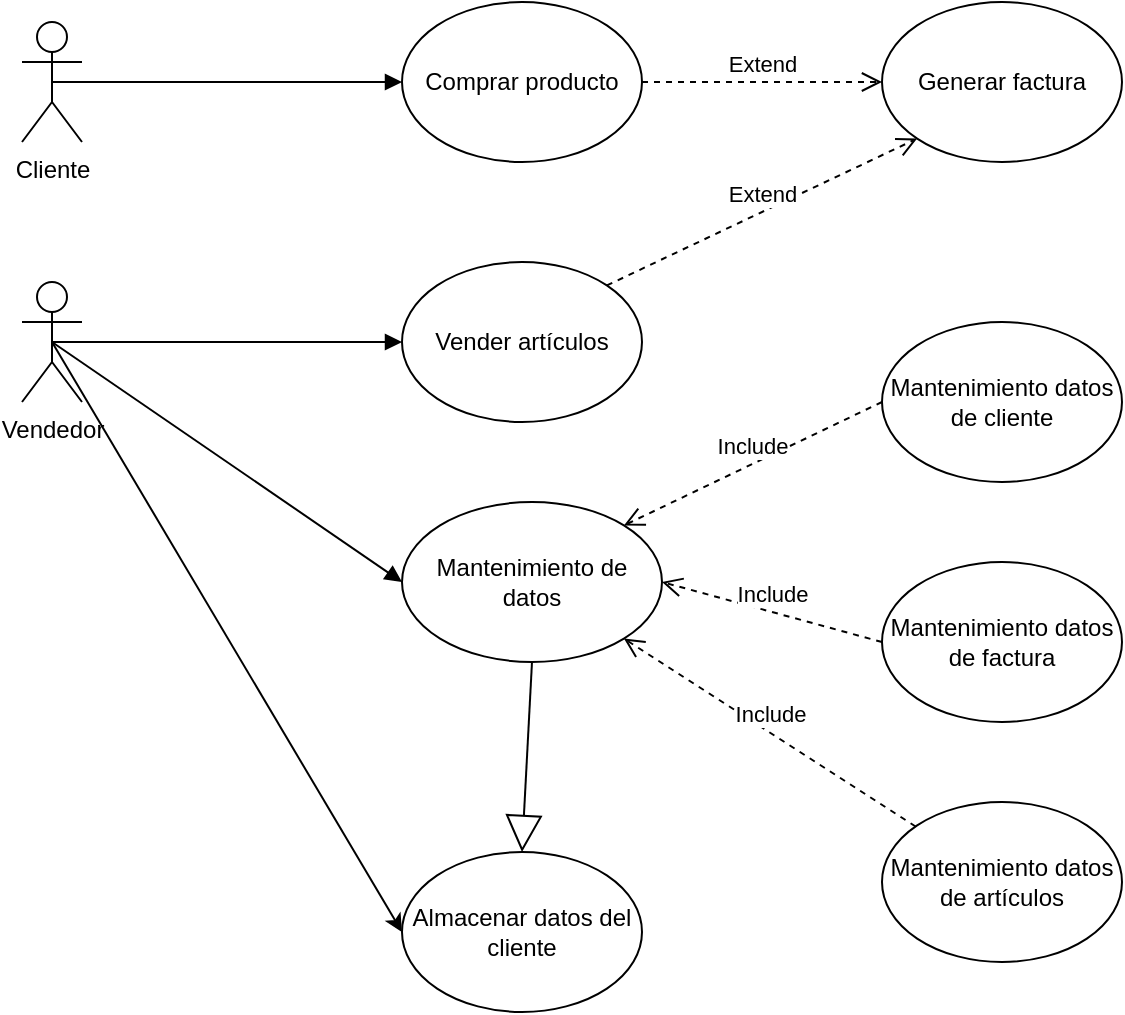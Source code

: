 <mxfile version="16.5.1" type="device"><diagram id="C5RBs43oDa-KdzZeNtuy" name="Page-1"><mxGraphModel dx="1085" dy="691" grid="1" gridSize="10" guides="1" tooltips="1" connect="1" arrows="1" fold="1" page="1" pageScale="1" pageWidth="827" pageHeight="1169" math="0" shadow="0"><root><mxCell id="WIyWlLk6GJQsqaUBKTNV-0"/><mxCell id="WIyWlLk6GJQsqaUBKTNV-1" parent="WIyWlLk6GJQsqaUBKTNV-0"/><mxCell id="ovyEKaAE06Ho5VB1n2_F-0" value="Cliente" style="shape=umlActor;verticalLabelPosition=bottom;verticalAlign=top;html=1;outlineConnect=0;" vertex="1" parent="WIyWlLk6GJQsqaUBKTNV-1"><mxGeometry x="80" y="90" width="30" height="60" as="geometry"/></mxCell><mxCell id="ovyEKaAE06Ho5VB1n2_F-1" value="Vendedor" style="shape=umlActor;verticalLabelPosition=bottom;verticalAlign=top;html=1;outlineConnect=0;" vertex="1" parent="WIyWlLk6GJQsqaUBKTNV-1"><mxGeometry x="80" y="220" width="30" height="60" as="geometry"/></mxCell><mxCell id="ovyEKaAE06Ho5VB1n2_F-2" value="Vender artículos" style="ellipse;whiteSpace=wrap;html=1;" vertex="1" parent="WIyWlLk6GJQsqaUBKTNV-1"><mxGeometry x="270" y="210" width="120" height="80" as="geometry"/></mxCell><mxCell id="ovyEKaAE06Ho5VB1n2_F-9" value="Comprar producto" style="ellipse;whiteSpace=wrap;html=1;" vertex="1" parent="WIyWlLk6GJQsqaUBKTNV-1"><mxGeometry x="270" y="80" width="120" height="80" as="geometry"/></mxCell><mxCell id="ovyEKaAE06Ho5VB1n2_F-11" value="" style="html=1;verticalAlign=bottom;endArrow=block;rounded=0;entryX=0;entryY=0.5;entryDx=0;entryDy=0;exitX=0.5;exitY=0.5;exitDx=0;exitDy=0;exitPerimeter=0;" edge="1" parent="WIyWlLk6GJQsqaUBKTNV-1" source="ovyEKaAE06Ho5VB1n2_F-1" target="ovyEKaAE06Ho5VB1n2_F-2"><mxGeometry width="80" relative="1" as="geometry"><mxPoint x="390" y="330" as="sourcePoint"/><mxPoint x="470" y="330" as="targetPoint"/></mxGeometry></mxCell><mxCell id="ovyEKaAE06Ho5VB1n2_F-12" value="" style="html=1;verticalAlign=bottom;endArrow=block;rounded=0;exitX=0.5;exitY=0.5;exitDx=0;exitDy=0;exitPerimeter=0;entryX=0;entryY=0.5;entryDx=0;entryDy=0;" edge="1" parent="WIyWlLk6GJQsqaUBKTNV-1" source="ovyEKaAE06Ho5VB1n2_F-0" target="ovyEKaAE06Ho5VB1n2_F-9"><mxGeometry width="80" relative="1" as="geometry"><mxPoint x="140" y="119.38" as="sourcePoint"/><mxPoint x="270" y="119" as="targetPoint"/></mxGeometry></mxCell><mxCell id="ovyEKaAE06Ho5VB1n2_F-13" value="Almacenar datos del cliente" style="ellipse;whiteSpace=wrap;html=1;" vertex="1" parent="WIyWlLk6GJQsqaUBKTNV-1"><mxGeometry x="270" y="505" width="120" height="80" as="geometry"/></mxCell><mxCell id="ovyEKaAE06Ho5VB1n2_F-14" value="" style="endArrow=classic;html=1;rounded=0;entryX=0;entryY=0.5;entryDx=0;entryDy=0;exitX=0.5;exitY=0.5;exitDx=0;exitDy=0;exitPerimeter=0;" edge="1" parent="WIyWlLk6GJQsqaUBKTNV-1" source="ovyEKaAE06Ho5VB1n2_F-1" target="ovyEKaAE06Ho5VB1n2_F-13"><mxGeometry width="50" height="50" relative="1" as="geometry"><mxPoint x="400" y="350" as="sourcePoint"/><mxPoint x="450" y="300" as="targetPoint"/></mxGeometry></mxCell><mxCell id="ovyEKaAE06Ho5VB1n2_F-15" value="Generar factura" style="ellipse;whiteSpace=wrap;html=1;" vertex="1" parent="WIyWlLk6GJQsqaUBKTNV-1"><mxGeometry x="510" y="80" width="120" height="80" as="geometry"/></mxCell><mxCell id="ovyEKaAE06Ho5VB1n2_F-17" value="Extend" style="html=1;verticalAlign=bottom;endArrow=open;dashed=1;endSize=8;rounded=0;entryX=0;entryY=0.5;entryDx=0;entryDy=0;exitX=1;exitY=0.5;exitDx=0;exitDy=0;" edge="1" parent="WIyWlLk6GJQsqaUBKTNV-1" source="ovyEKaAE06Ho5VB1n2_F-9" target="ovyEKaAE06Ho5VB1n2_F-15"><mxGeometry relative="1" as="geometry"><mxPoint x="470" y="320" as="sourcePoint"/><mxPoint x="390" y="320" as="targetPoint"/></mxGeometry></mxCell><mxCell id="ovyEKaAE06Ho5VB1n2_F-18" value="Mantenimiento de datos" style="ellipse;whiteSpace=wrap;html=1;" vertex="1" parent="WIyWlLk6GJQsqaUBKTNV-1"><mxGeometry x="270" y="330" width="130" height="80" as="geometry"/></mxCell><mxCell id="ovyEKaAE06Ho5VB1n2_F-19" value="" style="html=1;verticalAlign=bottom;endArrow=block;rounded=0;exitX=0.5;exitY=0.5;exitDx=0;exitDy=0;exitPerimeter=0;entryX=0;entryY=0.5;entryDx=0;entryDy=0;" edge="1" parent="WIyWlLk6GJQsqaUBKTNV-1" source="ovyEKaAE06Ho5VB1n2_F-1" target="ovyEKaAE06Ho5VB1n2_F-18"><mxGeometry width="80" relative="1" as="geometry"><mxPoint x="390" y="320" as="sourcePoint"/><mxPoint x="470" y="320" as="targetPoint"/></mxGeometry></mxCell><mxCell id="ovyEKaAE06Ho5VB1n2_F-20" value="" style="endArrow=block;endSize=16;endFill=0;html=1;rounded=0;exitX=0.5;exitY=1;exitDx=0;exitDy=0;entryX=0.5;entryY=0;entryDx=0;entryDy=0;" edge="1" parent="WIyWlLk6GJQsqaUBKTNV-1" source="ovyEKaAE06Ho5VB1n2_F-18" target="ovyEKaAE06Ho5VB1n2_F-13"><mxGeometry width="160" relative="1" as="geometry"><mxPoint x="330" y="500" as="sourcePoint"/><mxPoint x="410" y="490" as="targetPoint"/></mxGeometry></mxCell><mxCell id="ovyEKaAE06Ho5VB1n2_F-21" value="Mantenimiento datos de cliente" style="ellipse;whiteSpace=wrap;html=1;" vertex="1" parent="WIyWlLk6GJQsqaUBKTNV-1"><mxGeometry x="510" y="240" width="120" height="80" as="geometry"/></mxCell><mxCell id="ovyEKaAE06Ho5VB1n2_F-22" value="Mantenimiento datos de factura&lt;span style=&quot;color: rgba(0 , 0 , 0 , 0) ; font-family: monospace ; font-size: 0px&quot;&gt;%3CmxGraphModel%3E%3Croot%3E%3CmxCell%20id%3D%220%22%2F%3E%3CmxCell%20id%3D%221%22%20parent%3D%220%22%2F%3E%3CmxCell%20id%3D%222%22%20value%3D%22Mantenimiento%20datos%20de%20cliente%22%20style%3D%22ellipse%3BwhiteSpace%3Dwrap%3Bhtml%3D1%3B%22%20vertex%3D%221%22%20parent%3D%221%22%3E%3CmxGeometry%20x%3D%22510%22%20y%3D%22240%22%20width%3D%22120%22%20height%3D%2280%22%20as%3D%22geometry%22%2F%3E%3C%2FmxCell%3E%3C%2Froot%3E%3C%2FmxGraphModel%3E&lt;/span&gt;" style="ellipse;whiteSpace=wrap;html=1;" vertex="1" parent="WIyWlLk6GJQsqaUBKTNV-1"><mxGeometry x="510" y="360" width="120" height="80" as="geometry"/></mxCell><mxCell id="ovyEKaAE06Ho5VB1n2_F-23" value="Mantenimiento datos de artículos&lt;span style=&quot;color: rgba(0 , 0 , 0 , 0) ; font-family: monospace ; font-size: 0px&quot;&gt;%3CmxGraphModel%3E%3Croot%3E%3CmxCell%20id%3D%220%22%2F%3E%3CmxCell%20id%3D%221%22%20parent%3D%220%22%2F%3E%3CmxCell%20id%3D%222%22%20value%3D%22Mantenimiento%20datos%20de%20cliente%22%20style%3D%22ellipse%3BwhiteSpace%3Dwrap%3Bhtml%3D1%3B%22%20vertex%3D%221%22%20parent%3D%221%22%3E%3CmxGeometry%20x%3D%22510%22%20y%3D%22240%22%20width%3D%22120%22%20height%3D%2280%22%20as%3D%22geometry%22%2F%3E%3C%2FmxCell%3E%3C%2Froot%3E%3C%2FmxGraphModel%3E&lt;/span&gt;" style="ellipse;whiteSpace=wrap;html=1;" vertex="1" parent="WIyWlLk6GJQsqaUBKTNV-1"><mxGeometry x="510" y="480" width="120" height="80" as="geometry"/></mxCell><mxCell id="ovyEKaAE06Ho5VB1n2_F-24" value="Include" style="html=1;verticalAlign=bottom;endArrow=open;dashed=1;endSize=8;rounded=0;entryX=1;entryY=0;entryDx=0;entryDy=0;exitX=0;exitY=0.5;exitDx=0;exitDy=0;" edge="1" parent="WIyWlLk6GJQsqaUBKTNV-1" source="ovyEKaAE06Ho5VB1n2_F-21" target="ovyEKaAE06Ho5VB1n2_F-18"><mxGeometry relative="1" as="geometry"><mxPoint x="400" y="130" as="sourcePoint"/><mxPoint x="520" y="130" as="targetPoint"/></mxGeometry></mxCell><mxCell id="ovyEKaAE06Ho5VB1n2_F-25" value="Include" style="html=1;verticalAlign=bottom;endArrow=open;dashed=1;endSize=8;rounded=0;entryX=1;entryY=0.5;entryDx=0;entryDy=0;exitX=0;exitY=0.5;exitDx=0;exitDy=0;" edge="1" parent="WIyWlLk6GJQsqaUBKTNV-1" source="ovyEKaAE06Ho5VB1n2_F-22" target="ovyEKaAE06Ho5VB1n2_F-18"><mxGeometry relative="1" as="geometry"><mxPoint x="520" y="290" as="sourcePoint"/><mxPoint x="390.962" y="351.716" as="targetPoint"/></mxGeometry></mxCell><mxCell id="ovyEKaAE06Ho5VB1n2_F-26" value="Include" style="html=1;verticalAlign=bottom;endArrow=open;dashed=1;endSize=8;rounded=0;entryX=1;entryY=1;entryDx=0;entryDy=0;" edge="1" parent="WIyWlLk6GJQsqaUBKTNV-1" source="ovyEKaAE06Ho5VB1n2_F-23" target="ovyEKaAE06Ho5VB1n2_F-18"><mxGeometry relative="1" as="geometry"><mxPoint x="520" y="410" as="sourcePoint"/><mxPoint x="410" y="380" as="targetPoint"/></mxGeometry></mxCell><mxCell id="ovyEKaAE06Ho5VB1n2_F-27" value="Extend" style="html=1;verticalAlign=bottom;endArrow=open;dashed=1;endSize=8;rounded=0;entryX=0;entryY=1;entryDx=0;entryDy=0;exitX=1;exitY=0;exitDx=0;exitDy=0;" edge="1" parent="WIyWlLk6GJQsqaUBKTNV-1" source="ovyEKaAE06Ho5VB1n2_F-2" target="ovyEKaAE06Ho5VB1n2_F-15"><mxGeometry relative="1" as="geometry"><mxPoint x="400" y="130" as="sourcePoint"/><mxPoint x="520" y="130" as="targetPoint"/></mxGeometry></mxCell></root></mxGraphModel></diagram></mxfile>